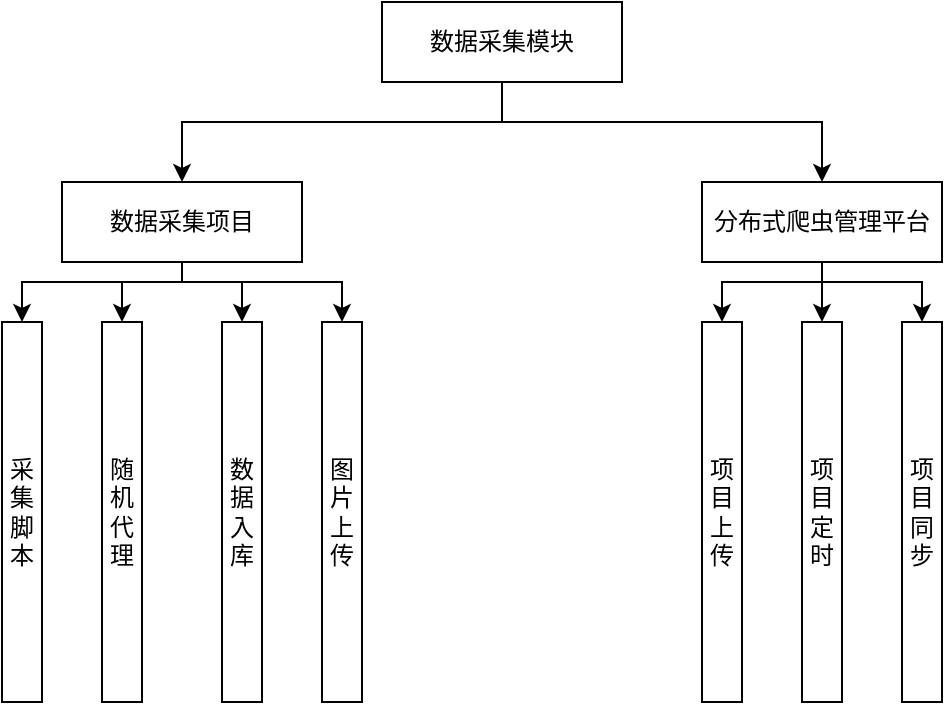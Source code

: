 <mxfile version="17.4.6" type="github">
  <diagram id="prtHgNgQTEPvFCAcTncT" name="Page-1">
    <mxGraphModel dx="758" dy="763" grid="1" gridSize="10" guides="1" tooltips="1" connect="1" arrows="1" fold="1" page="1" pageScale="1" pageWidth="827" pageHeight="1169" math="0" shadow="0">
      <root>
        <mxCell id="0" />
        <mxCell id="1" parent="0" />
        <mxCell id="MORdbSGoh7WvCn24L1Ke-27" style="edgeStyle=orthogonalEdgeStyle;rounded=0;orthogonalLoop=1;jettySize=auto;html=1;" edge="1" parent="1" source="MORdbSGoh7WvCn24L1Ke-1" target="MORdbSGoh7WvCn24L1Ke-2">
          <mxGeometry relative="1" as="geometry">
            <Array as="points">
              <mxPoint x="429" y="295" />
              <mxPoint x="269" y="295" />
            </Array>
          </mxGeometry>
        </mxCell>
        <mxCell id="MORdbSGoh7WvCn24L1Ke-28" style="edgeStyle=orthogonalEdgeStyle;rounded=0;orthogonalLoop=1;jettySize=auto;html=1;entryX=0.5;entryY=0;entryDx=0;entryDy=0;" edge="1" parent="1" source="MORdbSGoh7WvCn24L1Ke-1" target="MORdbSGoh7WvCn24L1Ke-4">
          <mxGeometry relative="1" as="geometry">
            <Array as="points">
              <mxPoint x="429" y="295" />
              <mxPoint x="589" y="295" />
            </Array>
          </mxGeometry>
        </mxCell>
        <mxCell id="MORdbSGoh7WvCn24L1Ke-1" value="数据采集模块" style="rounded=0;whiteSpace=wrap;html=1;" vertex="1" parent="1">
          <mxGeometry x="369" y="235" width="120" height="40" as="geometry" />
        </mxCell>
        <mxCell id="MORdbSGoh7WvCn24L1Ke-18" style="edgeStyle=orthogonalEdgeStyle;rounded=0;orthogonalLoop=1;jettySize=auto;html=1;entryX=0.5;entryY=0;entryDx=0;entryDy=0;" edge="1" parent="1" source="MORdbSGoh7WvCn24L1Ke-2" target="MORdbSGoh7WvCn24L1Ke-7">
          <mxGeometry relative="1" as="geometry">
            <Array as="points">
              <mxPoint x="269" y="375" />
              <mxPoint x="189" y="375" />
            </Array>
          </mxGeometry>
        </mxCell>
        <mxCell id="MORdbSGoh7WvCn24L1Ke-19" style="edgeStyle=orthogonalEdgeStyle;rounded=0;orthogonalLoop=1;jettySize=auto;html=1;entryX=0.5;entryY=0;entryDx=0;entryDy=0;" edge="1" parent="1" source="MORdbSGoh7WvCn24L1Ke-2" target="MORdbSGoh7WvCn24L1Ke-9">
          <mxGeometry relative="1" as="geometry">
            <Array as="points">
              <mxPoint x="269" y="375" />
              <mxPoint x="349" y="375" />
            </Array>
          </mxGeometry>
        </mxCell>
        <mxCell id="MORdbSGoh7WvCn24L1Ke-20" style="edgeStyle=orthogonalEdgeStyle;rounded=0;orthogonalLoop=1;jettySize=auto;html=1;entryX=0.5;entryY=0;entryDx=0;entryDy=0;" edge="1" parent="1" source="MORdbSGoh7WvCn24L1Ke-2" target="MORdbSGoh7WvCn24L1Ke-8">
          <mxGeometry relative="1" as="geometry">
            <Array as="points">
              <mxPoint x="269" y="375" />
              <mxPoint x="239" y="375" />
            </Array>
          </mxGeometry>
        </mxCell>
        <mxCell id="MORdbSGoh7WvCn24L1Ke-21" style="edgeStyle=orthogonalEdgeStyle;rounded=0;orthogonalLoop=1;jettySize=auto;html=1;entryX=0.5;entryY=0;entryDx=0;entryDy=0;" edge="1" parent="1" source="MORdbSGoh7WvCn24L1Ke-2" target="MORdbSGoh7WvCn24L1Ke-10">
          <mxGeometry relative="1" as="geometry">
            <Array as="points">
              <mxPoint x="269" y="375" />
              <mxPoint x="299" y="375" />
            </Array>
          </mxGeometry>
        </mxCell>
        <mxCell id="MORdbSGoh7WvCn24L1Ke-2" value="数据采集项目" style="rounded=0;whiteSpace=wrap;html=1;" vertex="1" parent="1">
          <mxGeometry x="209" y="325" width="120" height="40" as="geometry" />
        </mxCell>
        <mxCell id="MORdbSGoh7WvCn24L1Ke-23" style="edgeStyle=orthogonalEdgeStyle;rounded=0;orthogonalLoop=1;jettySize=auto;html=1;entryX=0.5;entryY=0;entryDx=0;entryDy=0;" edge="1" parent="1" source="MORdbSGoh7WvCn24L1Ke-4" target="MORdbSGoh7WvCn24L1Ke-12">
          <mxGeometry relative="1" as="geometry" />
        </mxCell>
        <mxCell id="MORdbSGoh7WvCn24L1Ke-26" style="edgeStyle=orthogonalEdgeStyle;rounded=0;orthogonalLoop=1;jettySize=auto;html=1;entryX=0.5;entryY=0;entryDx=0;entryDy=0;" edge="1" parent="1" source="MORdbSGoh7WvCn24L1Ke-4" target="MORdbSGoh7WvCn24L1Ke-13">
          <mxGeometry relative="1" as="geometry">
            <Array as="points">
              <mxPoint x="589" y="375" />
              <mxPoint x="639" y="375" />
            </Array>
          </mxGeometry>
        </mxCell>
        <mxCell id="MORdbSGoh7WvCn24L1Ke-30" style="edgeStyle=orthogonalEdgeStyle;rounded=0;orthogonalLoop=1;jettySize=auto;html=1;entryX=0.5;entryY=0;entryDx=0;entryDy=0;" edge="1" parent="1" source="MORdbSGoh7WvCn24L1Ke-4" target="MORdbSGoh7WvCn24L1Ke-11">
          <mxGeometry relative="1" as="geometry">
            <Array as="points">
              <mxPoint x="589" y="375" />
              <mxPoint x="539" y="375" />
            </Array>
          </mxGeometry>
        </mxCell>
        <mxCell id="MORdbSGoh7WvCn24L1Ke-4" value="分布式爬虫管理平台" style="rounded=0;whiteSpace=wrap;html=1;" vertex="1" parent="1">
          <mxGeometry x="529" y="325" width="120" height="40" as="geometry" />
        </mxCell>
        <mxCell id="MORdbSGoh7WvCn24L1Ke-7" value="采集脚本" style="rounded=0;whiteSpace=wrap;html=1;" vertex="1" parent="1">
          <mxGeometry x="179" y="395" width="20" height="190" as="geometry" />
        </mxCell>
        <mxCell id="MORdbSGoh7WvCn24L1Ke-8" value="随机代理" style="rounded=0;whiteSpace=wrap;html=1;" vertex="1" parent="1">
          <mxGeometry x="229" y="395" width="20" height="190" as="geometry" />
        </mxCell>
        <mxCell id="MORdbSGoh7WvCn24L1Ke-9" value="图片上传" style="rounded=0;whiteSpace=wrap;html=1;" vertex="1" parent="1">
          <mxGeometry x="339" y="395" width="20" height="190" as="geometry" />
        </mxCell>
        <mxCell id="MORdbSGoh7WvCn24L1Ke-10" value="数据入库" style="rounded=0;whiteSpace=wrap;html=1;" vertex="1" parent="1">
          <mxGeometry x="289" y="395" width="20" height="190" as="geometry" />
        </mxCell>
        <mxCell id="MORdbSGoh7WvCn24L1Ke-11" value="项目上传" style="rounded=0;whiteSpace=wrap;html=1;" vertex="1" parent="1">
          <mxGeometry x="529" y="395" width="20" height="190" as="geometry" />
        </mxCell>
        <mxCell id="MORdbSGoh7WvCn24L1Ke-12" value="项目定时" style="rounded=0;whiteSpace=wrap;html=1;" vertex="1" parent="1">
          <mxGeometry x="579" y="395" width="20" height="190" as="geometry" />
        </mxCell>
        <mxCell id="MORdbSGoh7WvCn24L1Ke-13" value="项目同步" style="rounded=0;whiteSpace=wrap;html=1;" vertex="1" parent="1">
          <mxGeometry x="629" y="395" width="20" height="190" as="geometry" />
        </mxCell>
      </root>
    </mxGraphModel>
  </diagram>
</mxfile>
